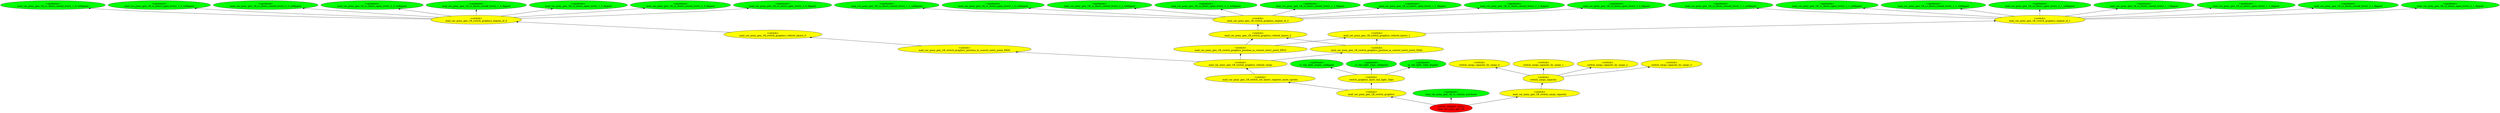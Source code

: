 digraph {
rankdir="BT"
ss_tail_light_24px_unflipped [fillcolor=green style="filled" label="<spriteset>\nss_tail_light_24px_unflipped"]
ss_tail_light_24px_flipped [fillcolor=green style="filled" label="<spriteset>\nss_tail_light_24px_flipped"]
ss_tail_light_empty_unflipped [fillcolor=green style="filled" label="<spriteset>\nss_tail_light_empty_unflipped"]
switch_graphics_layer_tail_light_24px [fillcolor=yellow style="filled" label="<switch>\nswitch_graphics_layer_tail_light_24px"]
switch_cargo_capacity_by_cargo_0 [fillcolor=yellow style="filled" label="<switch>\nswitch_cargo_capacity_by_cargo_0"]
switch_cargo_capacity_by_cargo_1 [fillcolor=yellow style="filled" label="<switch>\nswitch_cargo_capacity_by_cargo_1"]
switch_cargo_capacity_by_cargo_2 [fillcolor=yellow style="filled" label="<switch>\nswitch_cargo_capacity_by_cargo_2"]
switch_cargo_capacity_by_cargo_3 [fillcolor=yellow style="filled" label="<switch>\nswitch_cargo_capacity_by_cargo_3"]
switch_cargo_capacity [fillcolor=yellow style="filled" label="<switch>\nswitch_cargo_capacity"]
mail_car_pony_gen_1B_ss_doors_closed_livery_1_0_unflipped [fillcolor=green style="filled" label="<spriteset>\nmail_car_pony_gen_1B_ss_doors_closed_livery_1_0_unflipped"]
mail_car_pony_gen_1B_ss_doors_open_livery_1_0_unflipped [fillcolor=green style="filled" label="<spriteset>\nmail_car_pony_gen_1B_ss_doors_open_livery_1_0_unflipped"]
mail_car_pony_gen_1B_ss_doors_closed_livery_2_0_unflipped [fillcolor=green style="filled" label="<spriteset>\nmail_car_pony_gen_1B_ss_doors_closed_livery_2_0_unflipped"]
mail_car_pony_gen_1B_ss_doors_open_livery_2_0_unflipped [fillcolor=green style="filled" label="<spriteset>\nmail_car_pony_gen_1B_ss_doors_open_livery_2_0_unflipped"]
mail_car_pony_gen_1B_ss_doors_closed_livery_1_0_flipped [fillcolor=green style="filled" label="<spriteset>\nmail_car_pony_gen_1B_ss_doors_closed_livery_1_0_flipped"]
mail_car_pony_gen_1B_ss_doors_open_livery_1_0_flipped [fillcolor=green style="filled" label="<spriteset>\nmail_car_pony_gen_1B_ss_doors_open_livery_1_0_flipped"]
mail_car_pony_gen_1B_ss_doors_closed_livery_2_0_flipped [fillcolor=green style="filled" label="<spriteset>\nmail_car_pony_gen_1B_ss_doors_closed_livery_2_0_flipped"]
mail_car_pony_gen_1B_ss_doors_open_livery_2_0_flipped [fillcolor=green style="filled" label="<spriteset>\nmail_car_pony_gen_1B_ss_doors_open_livery_2_0_flipped"]
mail_car_pony_gen_1B_switch_graphics_engine_id_0 [fillcolor=yellow style="filled" label="<switch>\nmail_car_pony_gen_1B_switch_graphics_engine_id_0"]
mail_car_pony_gen_1B_switch_graphics_vehicle_layers_0 [fillcolor=yellow style="filled" label="<switch>\nmail_car_pony_gen_1B_switch_graphics_vehicle_layers_0"]
mail_car_pony_gen_1B_ss_doors_closed_livery_1_1_unflipped [fillcolor=green style="filled" label="<spriteset>\nmail_car_pony_gen_1B_ss_doors_closed_livery_1_1_unflipped"]
mail_car_pony_gen_1B_ss_doors_open_livery_1_1_unflipped [fillcolor=green style="filled" label="<spriteset>\nmail_car_pony_gen_1B_ss_doors_open_livery_1_1_unflipped"]
mail_car_pony_gen_1B_ss_doors_closed_livery_2_1_unflipped [fillcolor=green style="filled" label="<spriteset>\nmail_car_pony_gen_1B_ss_doors_closed_livery_2_1_unflipped"]
mail_car_pony_gen_1B_ss_doors_open_livery_2_1_unflipped [fillcolor=green style="filled" label="<spriteset>\nmail_car_pony_gen_1B_ss_doors_open_livery_2_1_unflipped"]
mail_car_pony_gen_1B_ss_doors_closed_livery_1_1_flipped [fillcolor=green style="filled" label="<spriteset>\nmail_car_pony_gen_1B_ss_doors_closed_livery_1_1_flipped"]
mail_car_pony_gen_1B_ss_doors_open_livery_1_1_flipped [fillcolor=green style="filled" label="<spriteset>\nmail_car_pony_gen_1B_ss_doors_open_livery_1_1_flipped"]
mail_car_pony_gen_1B_ss_doors_closed_livery_2_1_flipped [fillcolor=green style="filled" label="<spriteset>\nmail_car_pony_gen_1B_ss_doors_closed_livery_2_1_flipped"]
mail_car_pony_gen_1B_ss_doors_open_livery_2_1_flipped [fillcolor=green style="filled" label="<spriteset>\nmail_car_pony_gen_1B_ss_doors_open_livery_2_1_flipped"]
mail_car_pony_gen_1B_switch_graphics_engine_id_1 [fillcolor=yellow style="filled" label="<switch>\nmail_car_pony_gen_1B_switch_graphics_engine_id_1"]
mail_car_pony_gen_1B_switch_graphics_vehicle_layers_1 [fillcolor=yellow style="filled" label="<switch>\nmail_car_pony_gen_1B_switch_graphics_vehicle_layers_1"]
mail_car_pony_gen_1B_ss_doors_closed_livery_1_2_unflipped [fillcolor=green style="filled" label="<spriteset>\nmail_car_pony_gen_1B_ss_doors_closed_livery_1_2_unflipped"]
mail_car_pony_gen_1B_ss_doors_open_livery_1_2_unflipped [fillcolor=green style="filled" label="<spriteset>\nmail_car_pony_gen_1B_ss_doors_open_livery_1_2_unflipped"]
mail_car_pony_gen_1B_ss_doors_closed_livery_2_2_unflipped [fillcolor=green style="filled" label="<spriteset>\nmail_car_pony_gen_1B_ss_doors_closed_livery_2_2_unflipped"]
mail_car_pony_gen_1B_ss_doors_open_livery_2_2_unflipped [fillcolor=green style="filled" label="<spriteset>\nmail_car_pony_gen_1B_ss_doors_open_livery_2_2_unflipped"]
mail_car_pony_gen_1B_ss_doors_closed_livery_1_2_flipped [fillcolor=green style="filled" label="<spriteset>\nmail_car_pony_gen_1B_ss_doors_closed_livery_1_2_flipped"]
mail_car_pony_gen_1B_ss_doors_open_livery_1_2_flipped [fillcolor=green style="filled" label="<spriteset>\nmail_car_pony_gen_1B_ss_doors_open_livery_1_2_flipped"]
mail_car_pony_gen_1B_ss_doors_closed_livery_2_2_flipped [fillcolor=green style="filled" label="<spriteset>\nmail_car_pony_gen_1B_ss_doors_closed_livery_2_2_flipped"]
mail_car_pony_gen_1B_ss_doors_open_livery_2_2_flipped [fillcolor=green style="filled" label="<spriteset>\nmail_car_pony_gen_1B_ss_doors_open_livery_2_2_flipped"]
mail_car_pony_gen_1B_switch_graphics_engine_id_2 [fillcolor=yellow style="filled" label="<switch>\nmail_car_pony_gen_1B_switch_graphics_engine_id_2"]
mail_car_pony_gen_1B_switch_graphics_vehicle_layers_2 [fillcolor=yellow style="filled" label="<switch>\nmail_car_pony_gen_1B_switch_graphics_vehicle_layers_2"]
mail_car_pony_gen_1B_switch_graphics_position_in_consist_entry_point_PASS [fillcolor=yellow style="filled" label="<switch>\nmail_car_pony_gen_1B_switch_graphics_position_in_consist_entry_point_PASS"]
mail_car_pony_gen_1B_switch_graphics_position_in_consist_entry_point_MAIL [fillcolor=yellow style="filled" label="<switch>\nmail_car_pony_gen_1B_switch_graphics_position_in_consist_entry_point_MAIL"]
mail_car_pony_gen_1B_switch_graphics_position_in_consist_entry_point_DFLT [fillcolor=yellow style="filled" label="<switch>\nmail_car_pony_gen_1B_switch_graphics_position_in_consist_entry_point_DFLT"]
mail_car_pony_gen_1B_switch_graphics_vehicle_cargo [fillcolor=yellow style="filled" label="<switch>\nmail_car_pony_gen_1B_switch_graphics_vehicle_cargo"]
mail_car_pony_gen_1B_ss_vehicle_purchase [fillcolor=green style="filled" label="<spriteset>\nmail_car_pony_gen_1B_ss_vehicle_purchase"]
mail_car_pony_gen_1B_switch_set_layers_register_more_sprites [fillcolor=yellow style="filled" label="<switch>\nmail_car_pony_gen_1B_switch_set_layers_register_more_sprites"]
mail_car_pony_gen_1B_switch_graphics [fillcolor=yellow style="filled" label="<switch>\nmail_car_pony_gen_1B_switch_graphics"]
mail_car_pony_gen_1B_switch_cargo_capacity [fillcolor=yellow style="filled" label="<switch>\nmail_car_pony_gen_1B_switch_cargo_capacity"]
mail_car_pony_gen_1B [fillcolor=red style="filled" label="<FEAT_TRAINS 2220>\nmail_car_pony_gen_1B"]
mail_car_pony_gen_1B_switch_graphics_engine_id_2->mail_car_pony_gen_1B_ss_doors_open_livery_1_2_unflipped
mail_car_pony_gen_1B_switch_graphics_engine_id_0->mail_car_pony_gen_1B_ss_doors_closed_livery_1_0_unflipped
mail_car_pony_gen_1B_switch_graphics_engine_id_1->mail_car_pony_gen_1B_ss_doors_closed_livery_1_1_unflipped
mail_car_pony_gen_1B_switch_graphics_vehicle_cargo->mail_car_pony_gen_1B_switch_graphics_position_in_consist_entry_point_MAIL
mail_car_pony_gen_1B_switch_graphics_engine_id_1->mail_car_pony_gen_1B_ss_doors_open_livery_2_1_unflipped
switch_graphics_layer_tail_light_24px->ss_tail_light_empty_unflipped
mail_car_pony_gen_1B->mail_car_pony_gen_1B_switch_cargo_capacity
mail_car_pony_gen_1B_switch_graphics_engine_id_2->mail_car_pony_gen_1B_ss_doors_closed_livery_2_2_unflipped
mail_car_pony_gen_1B_switch_graphics_engine_id_2->mail_car_pony_gen_1B_ss_doors_closed_livery_2_2_flipped
mail_car_pony_gen_1B_switch_graphics_engine_id_2->mail_car_pony_gen_1B_ss_doors_open_livery_1_2_flipped
mail_car_pony_gen_1B_switch_graphics_engine_id_0->mail_car_pony_gen_1B_ss_doors_open_livery_1_0_unflipped
mail_car_pony_gen_1B_switch_graphics_engine_id_1->mail_car_pony_gen_1B_ss_doors_open_livery_1_1_flipped
mail_car_pony_gen_1B_switch_graphics_engine_id_2->mail_car_pony_gen_1B_ss_doors_closed_livery_1_2_unflipped
mail_car_pony_gen_1B_switch_graphics_engine_id_2->mail_car_pony_gen_1B_ss_doors_open_livery_2_2_unflipped
mail_car_pony_gen_1B_switch_cargo_capacity->switch_cargo_capacity
mail_car_pony_gen_1B_switch_graphics_engine_id_0->mail_car_pony_gen_1B_ss_doors_open_livery_1_0_flipped
mail_car_pony_gen_1B_switch_graphics_position_in_consist_entry_point_DFLT->mail_car_pony_gen_1B_switch_graphics_vehicle_layers_2
switch_cargo_capacity->switch_cargo_capacity_by_cargo_1
mail_car_pony_gen_1B_switch_graphics_vehicle_layers_2->mail_car_pony_gen_1B_switch_graphics_engine_id_2
mail_car_pony_gen_1B_switch_graphics_engine_id_1->mail_car_pony_gen_1B_ss_doors_open_livery_1_1_unflipped
mail_car_pony_gen_1B_switch_graphics_engine_id_0->mail_car_pony_gen_1B_ss_doors_open_livery_2_0_unflipped
switch_graphics_layer_tail_light_24px->ss_tail_light_24px_unflipped
mail_car_pony_gen_1B_switch_graphics_engine_id_0->mail_car_pony_gen_1B_ss_doors_closed_livery_1_0_flipped
mail_car_pony_gen_1B_switch_graphics_engine_id_0->mail_car_pony_gen_1B_ss_doors_closed_livery_2_0_flipped
switch_graphics_layer_tail_light_24px->ss_tail_light_24px_flipped
mail_car_pony_gen_1B_switch_graphics_engine_id_2->mail_car_pony_gen_1B_ss_doors_open_livery_2_2_flipped
mail_car_pony_gen_1B_switch_graphics_engine_id_1->mail_car_pony_gen_1B_ss_doors_closed_livery_2_1_unflipped
switch_cargo_capacity->switch_cargo_capacity_by_cargo_3
switch_cargo_capacity->switch_cargo_capacity_by_cargo_0
mail_car_pony_gen_1B_switch_graphics_position_in_consist_entry_point_DFLT->mail_car_pony_gen_1B_switch_graphics_vehicle_layers_1
mail_car_pony_gen_1B_switch_graphics->switch_graphics_layer_tail_light_24px
mail_car_pony_gen_1B_switch_graphics_engine_id_1->mail_car_pony_gen_1B_ss_doors_closed_livery_1_1_flipped
mail_car_pony_gen_1B_switch_set_layers_register_more_sprites->mail_car_pony_gen_1B_switch_graphics_vehicle_cargo
mail_car_pony_gen_1B_switch_graphics_vehicle_layers_0->mail_car_pony_gen_1B_switch_graphics_engine_id_0
mail_car_pony_gen_1B_switch_graphics_engine_id_1->mail_car_pony_gen_1B_ss_doors_open_livery_2_1_flipped
mail_car_pony_gen_1B_switch_graphics->mail_car_pony_gen_1B_switch_set_layers_register_more_sprites
mail_car_pony_gen_1B_switch_graphics_position_in_consist_entry_point_PASS->mail_car_pony_gen_1B_switch_graphics_vehicle_layers_0
mail_car_pony_gen_1B->mail_car_pony_gen_1B_switch_graphics
mail_car_pony_gen_1B_switch_graphics_vehicle_cargo->mail_car_pony_gen_1B_switch_graphics_position_in_consist_entry_point_DFLT
mail_car_pony_gen_1B_switch_graphics_position_in_consist_entry_point_MAIL->mail_car_pony_gen_1B_switch_graphics_vehicle_layers_2
mail_car_pony_gen_1B_switch_graphics_position_in_consist_entry_point_MAIL->mail_car_pony_gen_1B_switch_graphics_vehicle_layers_1
mail_car_pony_gen_1B_switch_graphics_engine_id_2->mail_car_pony_gen_1B_ss_doors_closed_livery_1_2_flipped
mail_car_pony_gen_1B_switch_graphics_engine_id_0->mail_car_pony_gen_1B_ss_doors_closed_livery_2_0_unflipped
mail_car_pony_gen_1B_switch_graphics_vehicle_layers_1->mail_car_pony_gen_1B_switch_graphics_engine_id_1
mail_car_pony_gen_1B_switch_graphics_vehicle_cargo->mail_car_pony_gen_1B_switch_graphics_position_in_consist_entry_point_PASS
switch_cargo_capacity->switch_cargo_capacity_by_cargo_2
mail_car_pony_gen_1B_switch_graphics_engine_id_0->mail_car_pony_gen_1B_ss_doors_open_livery_2_0_flipped
mail_car_pony_gen_1B_switch_graphics_engine_id_1->mail_car_pony_gen_1B_ss_doors_closed_livery_2_1_flipped
mail_car_pony_gen_1B->mail_car_pony_gen_1B_ss_vehicle_purchase
}
